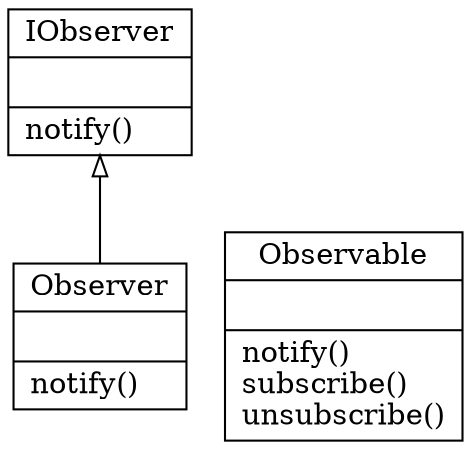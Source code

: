 digraph "classes" {
charset="utf-8"
rankdir=BT
"0" [label="{IObserver|\l|notify()\l}", shape="record"];
"1" [label="{Observable|\l|notify()\lsubscribe()\lunsubscribe()\l}", shape="record"];
"2" [label="{Observer|\l|notify()\l}", shape="record"];
"2" -> "0" [arrowhead="empty", arrowtail="none"];
}
